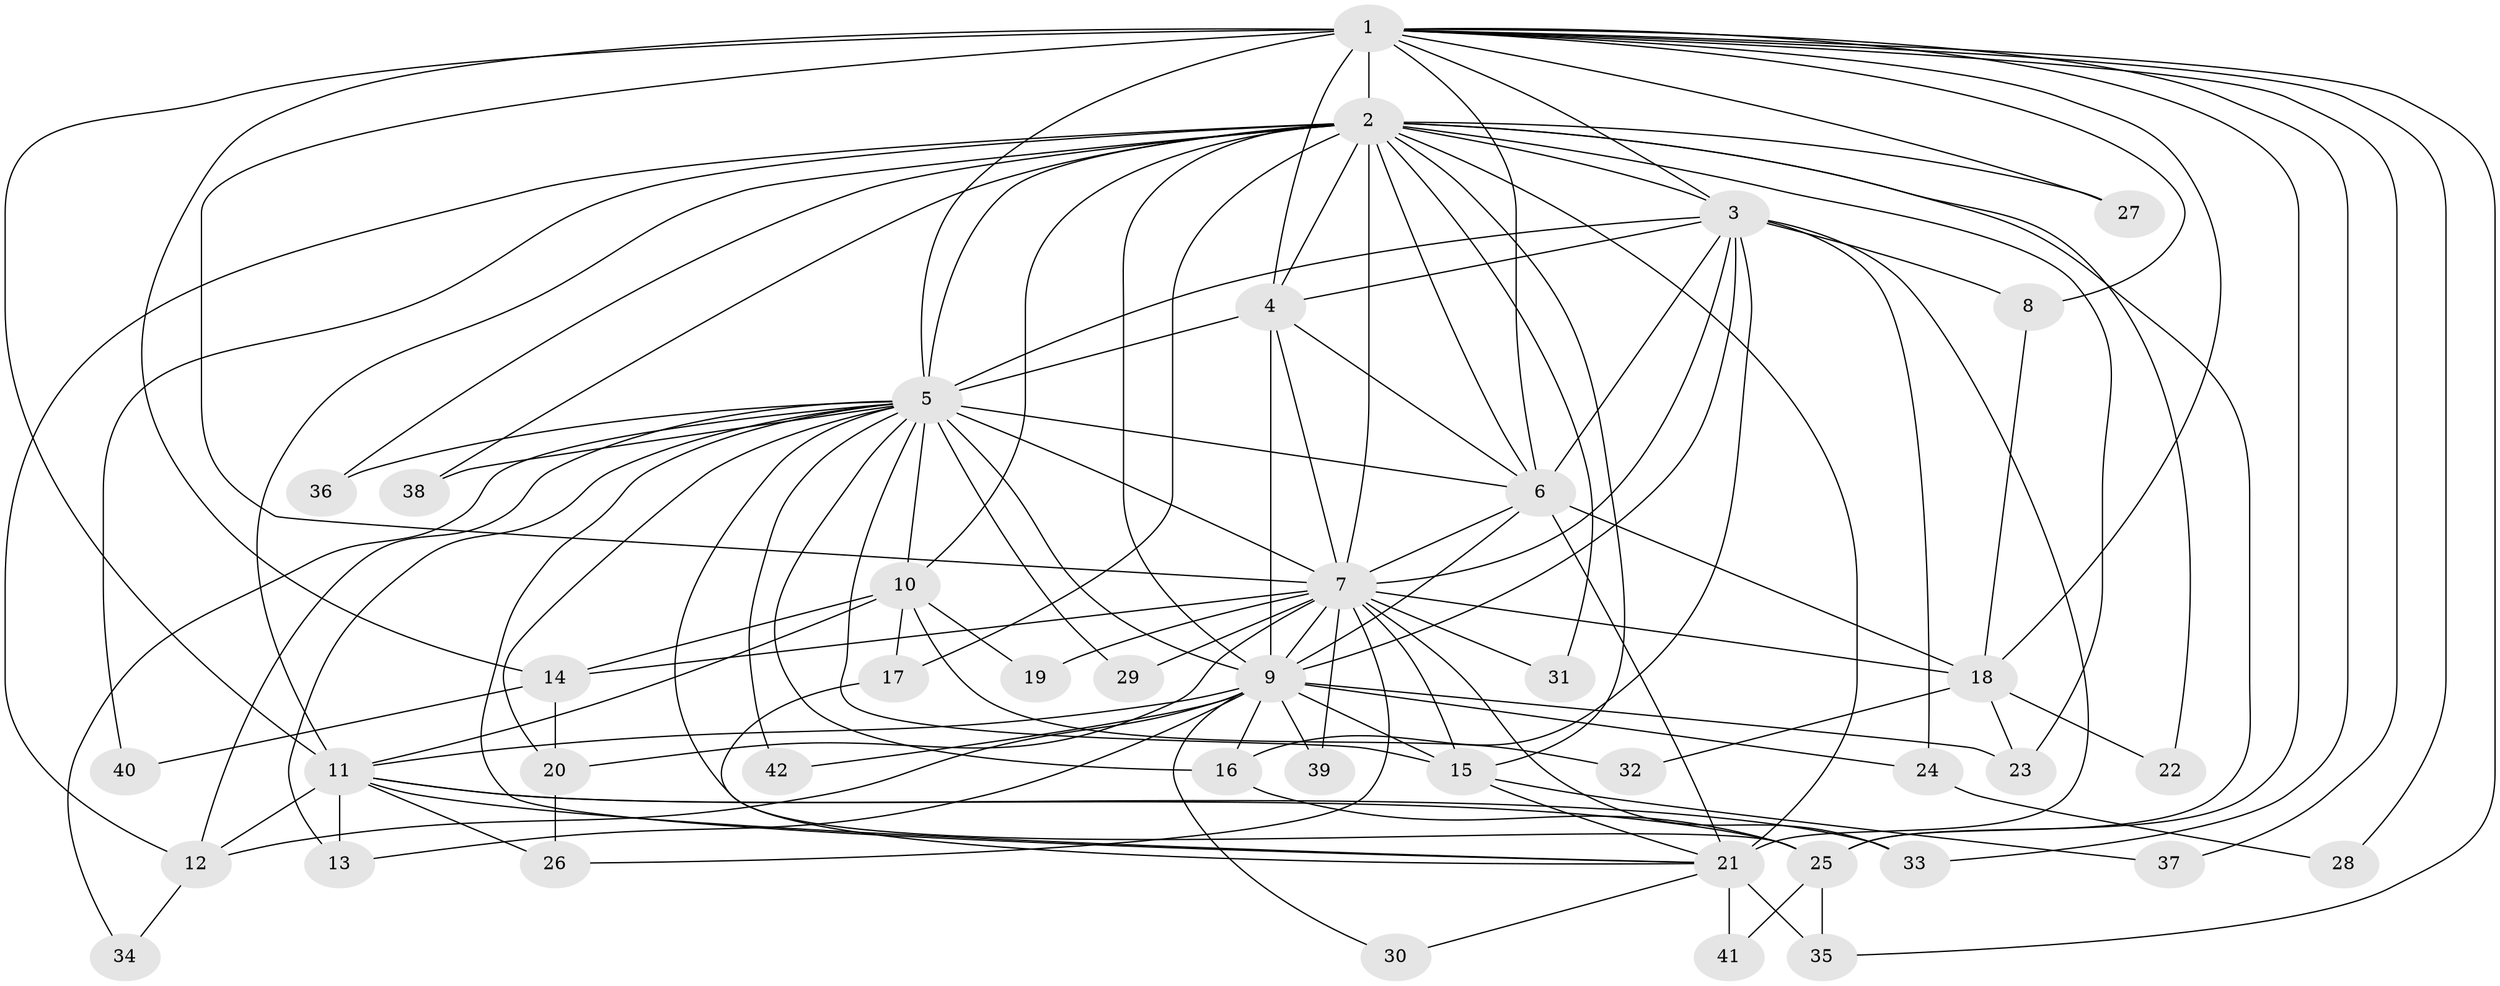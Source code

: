 // original degree distribution, {13: 0.009523809523809525, 21: 0.009523809523809525, 15: 0.009523809523809525, 18: 0.01904761904761905, 32: 0.009523809523809525, 26: 0.009523809523809525, 27: 0.009523809523809525, 29: 0.009523809523809525, 19: 0.009523809523809525, 3: 0.1523809523809524, 4: 0.08571428571428572, 7: 0.01904761904761905, 2: 0.6, 5: 0.01904761904761905, 6: 0.02857142857142857}
// Generated by graph-tools (version 1.1) at 2025/49/03/04/25 22:49:39]
// undirected, 42 vertices, 119 edges
graph export_dot {
  node [color=gray90,style=filled];
  1;
  2;
  3;
  4;
  5;
  6;
  7;
  8;
  9;
  10;
  11;
  12;
  13;
  14;
  15;
  16;
  17;
  18;
  19;
  20;
  21;
  22;
  23;
  24;
  25;
  26;
  27;
  28;
  29;
  30;
  31;
  32;
  33;
  34;
  35;
  36;
  37;
  38;
  39;
  40;
  41;
  42;
  1 -- 2 [weight=4.0];
  1 -- 3 [weight=2.0];
  1 -- 4 [weight=2.0];
  1 -- 5 [weight=2.0];
  1 -- 6 [weight=3.0];
  1 -- 7 [weight=4.0];
  1 -- 8 [weight=1.0];
  1 -- 11 [weight=1.0];
  1 -- 14 [weight=1.0];
  1 -- 18 [weight=1.0];
  1 -- 25 [weight=1.0];
  1 -- 27 [weight=1.0];
  1 -- 28 [weight=1.0];
  1 -- 33 [weight=1.0];
  1 -- 35 [weight=1.0];
  1 -- 37 [weight=1.0];
  2 -- 3 [weight=3.0];
  2 -- 4 [weight=2.0];
  2 -- 5 [weight=3.0];
  2 -- 6 [weight=2.0];
  2 -- 7 [weight=4.0];
  2 -- 9 [weight=5.0];
  2 -- 10 [weight=1.0];
  2 -- 11 [weight=5.0];
  2 -- 12 [weight=1.0];
  2 -- 15 [weight=3.0];
  2 -- 17 [weight=1.0];
  2 -- 21 [weight=3.0];
  2 -- 22 [weight=1.0];
  2 -- 23 [weight=1.0];
  2 -- 25 [weight=1.0];
  2 -- 27 [weight=1.0];
  2 -- 31 [weight=2.0];
  2 -- 36 [weight=1.0];
  2 -- 38 [weight=1.0];
  2 -- 40 [weight=1.0];
  3 -- 4 [weight=1.0];
  3 -- 5 [weight=1.0];
  3 -- 6 [weight=1.0];
  3 -- 7 [weight=2.0];
  3 -- 8 [weight=1.0];
  3 -- 9 [weight=1.0];
  3 -- 16 [weight=1.0];
  3 -- 21 [weight=1.0];
  3 -- 24 [weight=1.0];
  4 -- 5 [weight=1.0];
  4 -- 6 [weight=1.0];
  4 -- 7 [weight=3.0];
  4 -- 9 [weight=22.0];
  5 -- 6 [weight=1.0];
  5 -- 7 [weight=3.0];
  5 -- 9 [weight=3.0];
  5 -- 10 [weight=1.0];
  5 -- 12 [weight=1.0];
  5 -- 13 [weight=1.0];
  5 -- 15 [weight=1.0];
  5 -- 16 [weight=1.0];
  5 -- 20 [weight=1.0];
  5 -- 21 [weight=1.0];
  5 -- 25 [weight=1.0];
  5 -- 29 [weight=1.0];
  5 -- 34 [weight=1.0];
  5 -- 36 [weight=1.0];
  5 -- 38 [weight=1.0];
  5 -- 42 [weight=1.0];
  6 -- 7 [weight=2.0];
  6 -- 9 [weight=4.0];
  6 -- 18 [weight=1.0];
  6 -- 21 [weight=12.0];
  7 -- 9 [weight=2.0];
  7 -- 14 [weight=2.0];
  7 -- 15 [weight=1.0];
  7 -- 18 [weight=1.0];
  7 -- 19 [weight=1.0];
  7 -- 20 [weight=2.0];
  7 -- 26 [weight=1.0];
  7 -- 29 [weight=1.0];
  7 -- 31 [weight=1.0];
  7 -- 33 [weight=2.0];
  7 -- 39 [weight=1.0];
  8 -- 18 [weight=1.0];
  9 -- 11 [weight=1.0];
  9 -- 12 [weight=1.0];
  9 -- 13 [weight=1.0];
  9 -- 15 [weight=1.0];
  9 -- 16 [weight=1.0];
  9 -- 23 [weight=2.0];
  9 -- 24 [weight=1.0];
  9 -- 30 [weight=1.0];
  9 -- 39 [weight=1.0];
  9 -- 42 [weight=1.0];
  10 -- 11 [weight=1.0];
  10 -- 14 [weight=1.0];
  10 -- 17 [weight=1.0];
  10 -- 19 [weight=1.0];
  10 -- 32 [weight=1.0];
  11 -- 12 [weight=1.0];
  11 -- 13 [weight=1.0];
  11 -- 21 [weight=2.0];
  11 -- 25 [weight=1.0];
  11 -- 26 [weight=1.0];
  11 -- 33 [weight=1.0];
  12 -- 34 [weight=1.0];
  14 -- 20 [weight=1.0];
  14 -- 40 [weight=2.0];
  15 -- 21 [weight=1.0];
  15 -- 37 [weight=1.0];
  16 -- 25 [weight=1.0];
  17 -- 21 [weight=1.0];
  18 -- 22 [weight=1.0];
  18 -- 23 [weight=1.0];
  18 -- 32 [weight=1.0];
  20 -- 26 [weight=1.0];
  21 -- 30 [weight=1.0];
  21 -- 35 [weight=1.0];
  21 -- 41 [weight=1.0];
  24 -- 28 [weight=1.0];
  25 -- 35 [weight=1.0];
  25 -- 41 [weight=1.0];
}
